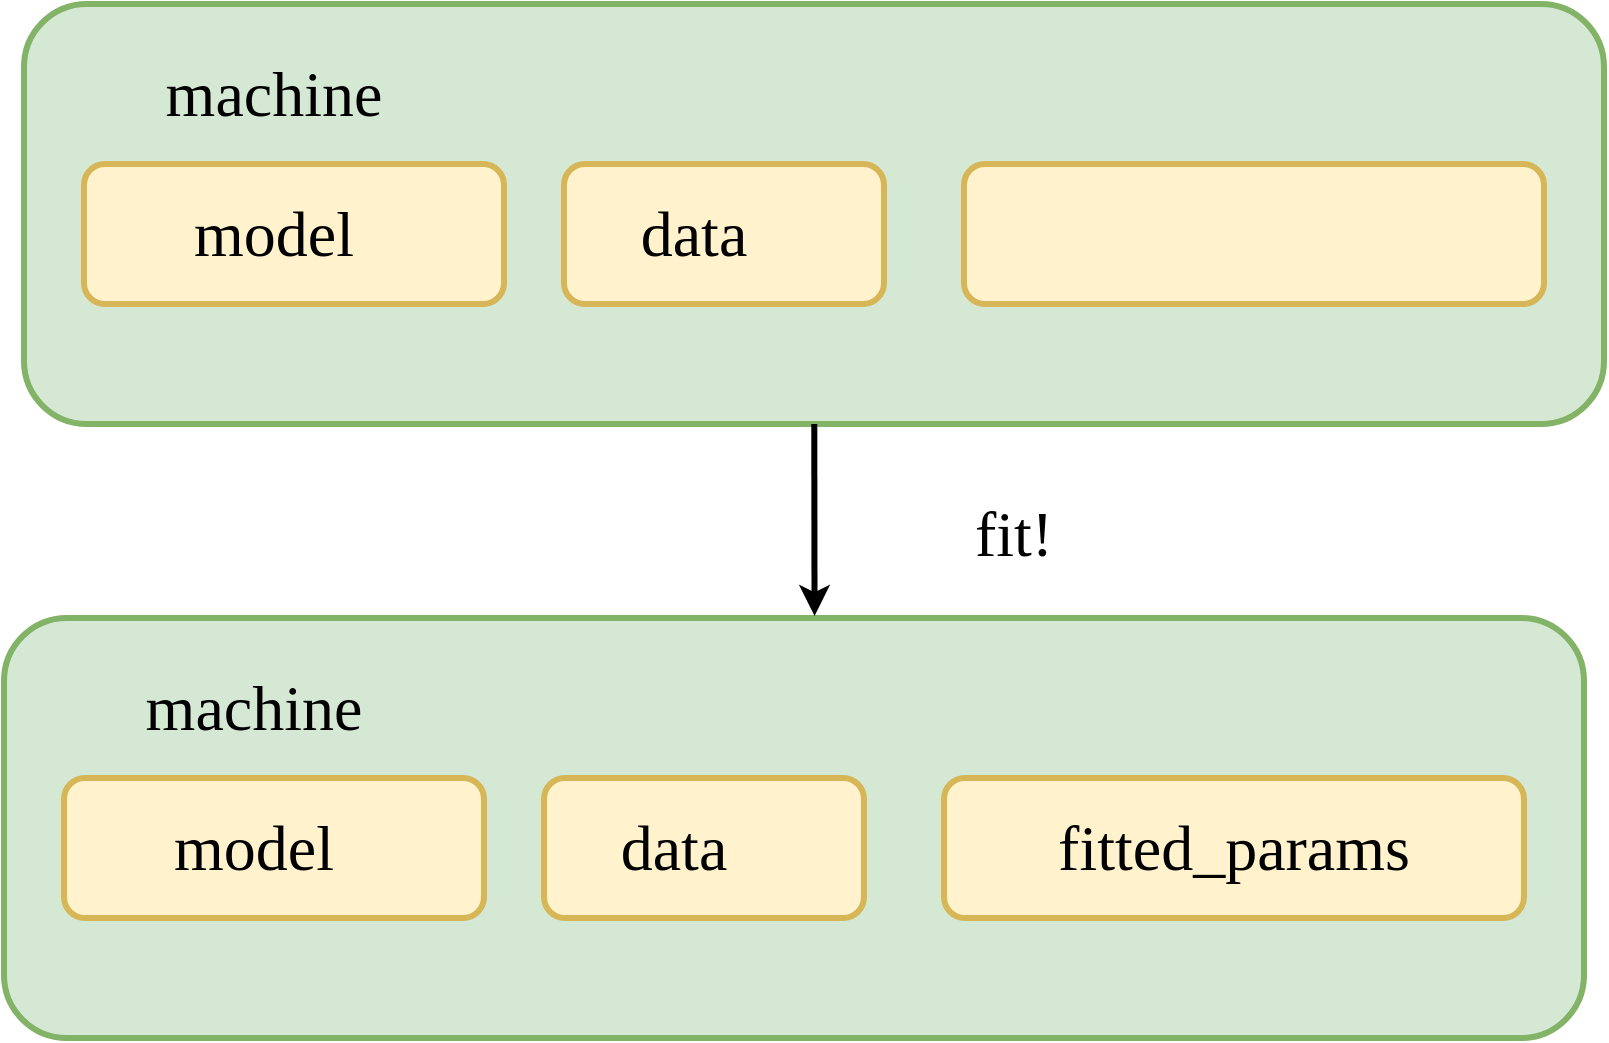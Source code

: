 <mxfile version="12.6.5" type="device"><diagram id="w_qI5j1KEwqE_YjPuuiR" name="Page-1"><mxGraphModel dx="1106" dy="822" grid="1" gridSize="10" guides="1" tooltips="1" connect="1" arrows="1" fold="1" page="1" pageScale="1" pageWidth="1169" pageHeight="827" math="0" shadow="0"><root><mxCell id="0"/><mxCell id="1" parent="0"/><mxCell id="6Sypoo8sYfKbRts5yUnO-1" value="" style="rounded=1;whiteSpace=wrap;html=1;strokeWidth=3;fillColor=#d5e8d4;strokeColor=#82b366;" parent="1" vertex="1"><mxGeometry x="20" y="20" width="790" height="210" as="geometry"/></mxCell><mxCell id="6Sypoo8sYfKbRts5yUnO-2" value="" style="rounded=1;whiteSpace=wrap;html=1;strokeWidth=3;fillColor=#fff2cc;strokeColor=#d6b656;" parent="1" vertex="1"><mxGeometry x="50" y="100" width="210" height="70" as="geometry"/></mxCell><mxCell id="6Sypoo8sYfKbRts5yUnO-3" value="" style="rounded=1;whiteSpace=wrap;html=1;strokeWidth=3;fillColor=#fff2cc;strokeColor=#d6b656;" parent="1" vertex="1"><mxGeometry x="290" y="100" width="160" height="70" as="geometry"/></mxCell><mxCell id="6Sypoo8sYfKbRts5yUnO-4" value="" style="rounded=1;whiteSpace=wrap;html=1;strokeWidth=3;fillColor=#fff2cc;strokeColor=#d6b656;" parent="1" vertex="1"><mxGeometry x="490" y="100" width="290" height="70" as="geometry"/></mxCell><mxCell id="6Sypoo8sYfKbRts5yUnO-5" value="machine" style="text;html=1;strokeColor=none;fillColor=none;align=center;verticalAlign=middle;whiteSpace=wrap;rounded=0;fontSize=32;fontFamily=Lucida Console;fontStyle=0" parent="1" vertex="1"><mxGeometry x="60" y="40" width="170" height="50" as="geometry"/></mxCell><mxCell id="6Sypoo8sYfKbRts5yUnO-7" value="model" style="text;html=1;strokeColor=none;fillColor=none;align=center;verticalAlign=middle;whiteSpace=wrap;rounded=0;fontSize=32;fontFamily=Lucida Console;" parent="1" vertex="1"><mxGeometry x="60" y="110" width="170" height="50" as="geometry"/></mxCell><mxCell id="6Sypoo8sYfKbRts5yUnO-8" value="data" style="text;html=1;strokeColor=none;fillColor=none;align=center;verticalAlign=middle;whiteSpace=wrap;rounded=0;fontSize=32;fontFamily=Lucida Console;" parent="1" vertex="1"><mxGeometry x="270" y="110" width="170" height="50" as="geometry"/></mxCell><mxCell id="6Sypoo8sYfKbRts5yUnO-9" value="" style="rounded=1;whiteSpace=wrap;html=1;strokeWidth=3;fillColor=#d5e8d4;strokeColor=#82b366;" parent="1" vertex="1"><mxGeometry x="10" y="327" width="790" height="210" as="geometry"/></mxCell><mxCell id="6Sypoo8sYfKbRts5yUnO-10" value="" style="rounded=1;whiteSpace=wrap;html=1;strokeWidth=3;fillColor=#fff2cc;strokeColor=#d6b656;" parent="1" vertex="1"><mxGeometry x="40" y="407" width="210" height="70" as="geometry"/></mxCell><mxCell id="6Sypoo8sYfKbRts5yUnO-11" value="" style="rounded=1;whiteSpace=wrap;html=1;strokeWidth=3;fillColor=#fff2cc;strokeColor=#d6b656;" parent="1" vertex="1"><mxGeometry x="280" y="407" width="160" height="70" as="geometry"/></mxCell><mxCell id="6Sypoo8sYfKbRts5yUnO-12" value="" style="rounded=1;whiteSpace=wrap;html=1;strokeWidth=3;fillColor=#fff2cc;strokeColor=#d6b656;" parent="1" vertex="1"><mxGeometry x="480" y="407" width="290" height="70" as="geometry"/></mxCell><mxCell id="6Sypoo8sYfKbRts5yUnO-13" value="machine" style="text;html=1;strokeColor=none;fillColor=none;align=center;verticalAlign=middle;whiteSpace=wrap;rounded=0;fontSize=32;fontFamily=Lucida Console;fontStyle=0" parent="1" vertex="1"><mxGeometry x="50" y="347" width="170" height="50" as="geometry"/></mxCell><mxCell id="6Sypoo8sYfKbRts5yUnO-14" value="model" style="text;html=1;strokeColor=none;fillColor=none;align=center;verticalAlign=middle;whiteSpace=wrap;rounded=0;fontSize=32;fontFamily=Lucida Console;" parent="1" vertex="1"><mxGeometry x="50" y="417" width="170" height="50" as="geometry"/></mxCell><mxCell id="6Sypoo8sYfKbRts5yUnO-15" value="data" style="text;html=1;strokeColor=none;fillColor=none;align=center;verticalAlign=middle;whiteSpace=wrap;rounded=0;fontSize=32;fontFamily=Lucida Console;" parent="1" vertex="1"><mxGeometry x="260" y="417" width="170" height="50" as="geometry"/></mxCell><mxCell id="6Sypoo8sYfKbRts5yUnO-16" value="fitted_params" style="text;html=1;strokeColor=none;fillColor=none;align=center;verticalAlign=middle;whiteSpace=wrap;rounded=0;fontSize=32;fontFamily=Lucida Console;" parent="1" vertex="1"><mxGeometry x="540" y="417" width="170" height="50" as="geometry"/></mxCell><mxCell id="6Sypoo8sYfKbRts5yUnO-18" value="" style="endArrow=classic;html=1;fontFamily=Lucida Console;fontSize=32;entryX=0.513;entryY=-0.005;entryDx=0;entryDy=0;entryPerimeter=0;strokeWidth=3;" parent="1" source="6Sypoo8sYfKbRts5yUnO-1" target="6Sypoo8sYfKbRts5yUnO-9" edge="1"><mxGeometry width="50" height="50" relative="1" as="geometry"><mxPoint x="270" y="650" as="sourcePoint"/><mxPoint x="60" y="600" as="targetPoint"/></mxGeometry></mxCell><mxCell id="6Sypoo8sYfKbRts5yUnO-19" value="fit!" style="text;html=1;strokeColor=none;fillColor=none;align=center;verticalAlign=middle;whiteSpace=wrap;rounded=0;fontSize=32;fontFamily=Lucida Console;" parent="1" vertex="1"><mxGeometry x="430" y="260" width="170" height="50" as="geometry"/></mxCell></root></mxGraphModel></diagram></mxfile>